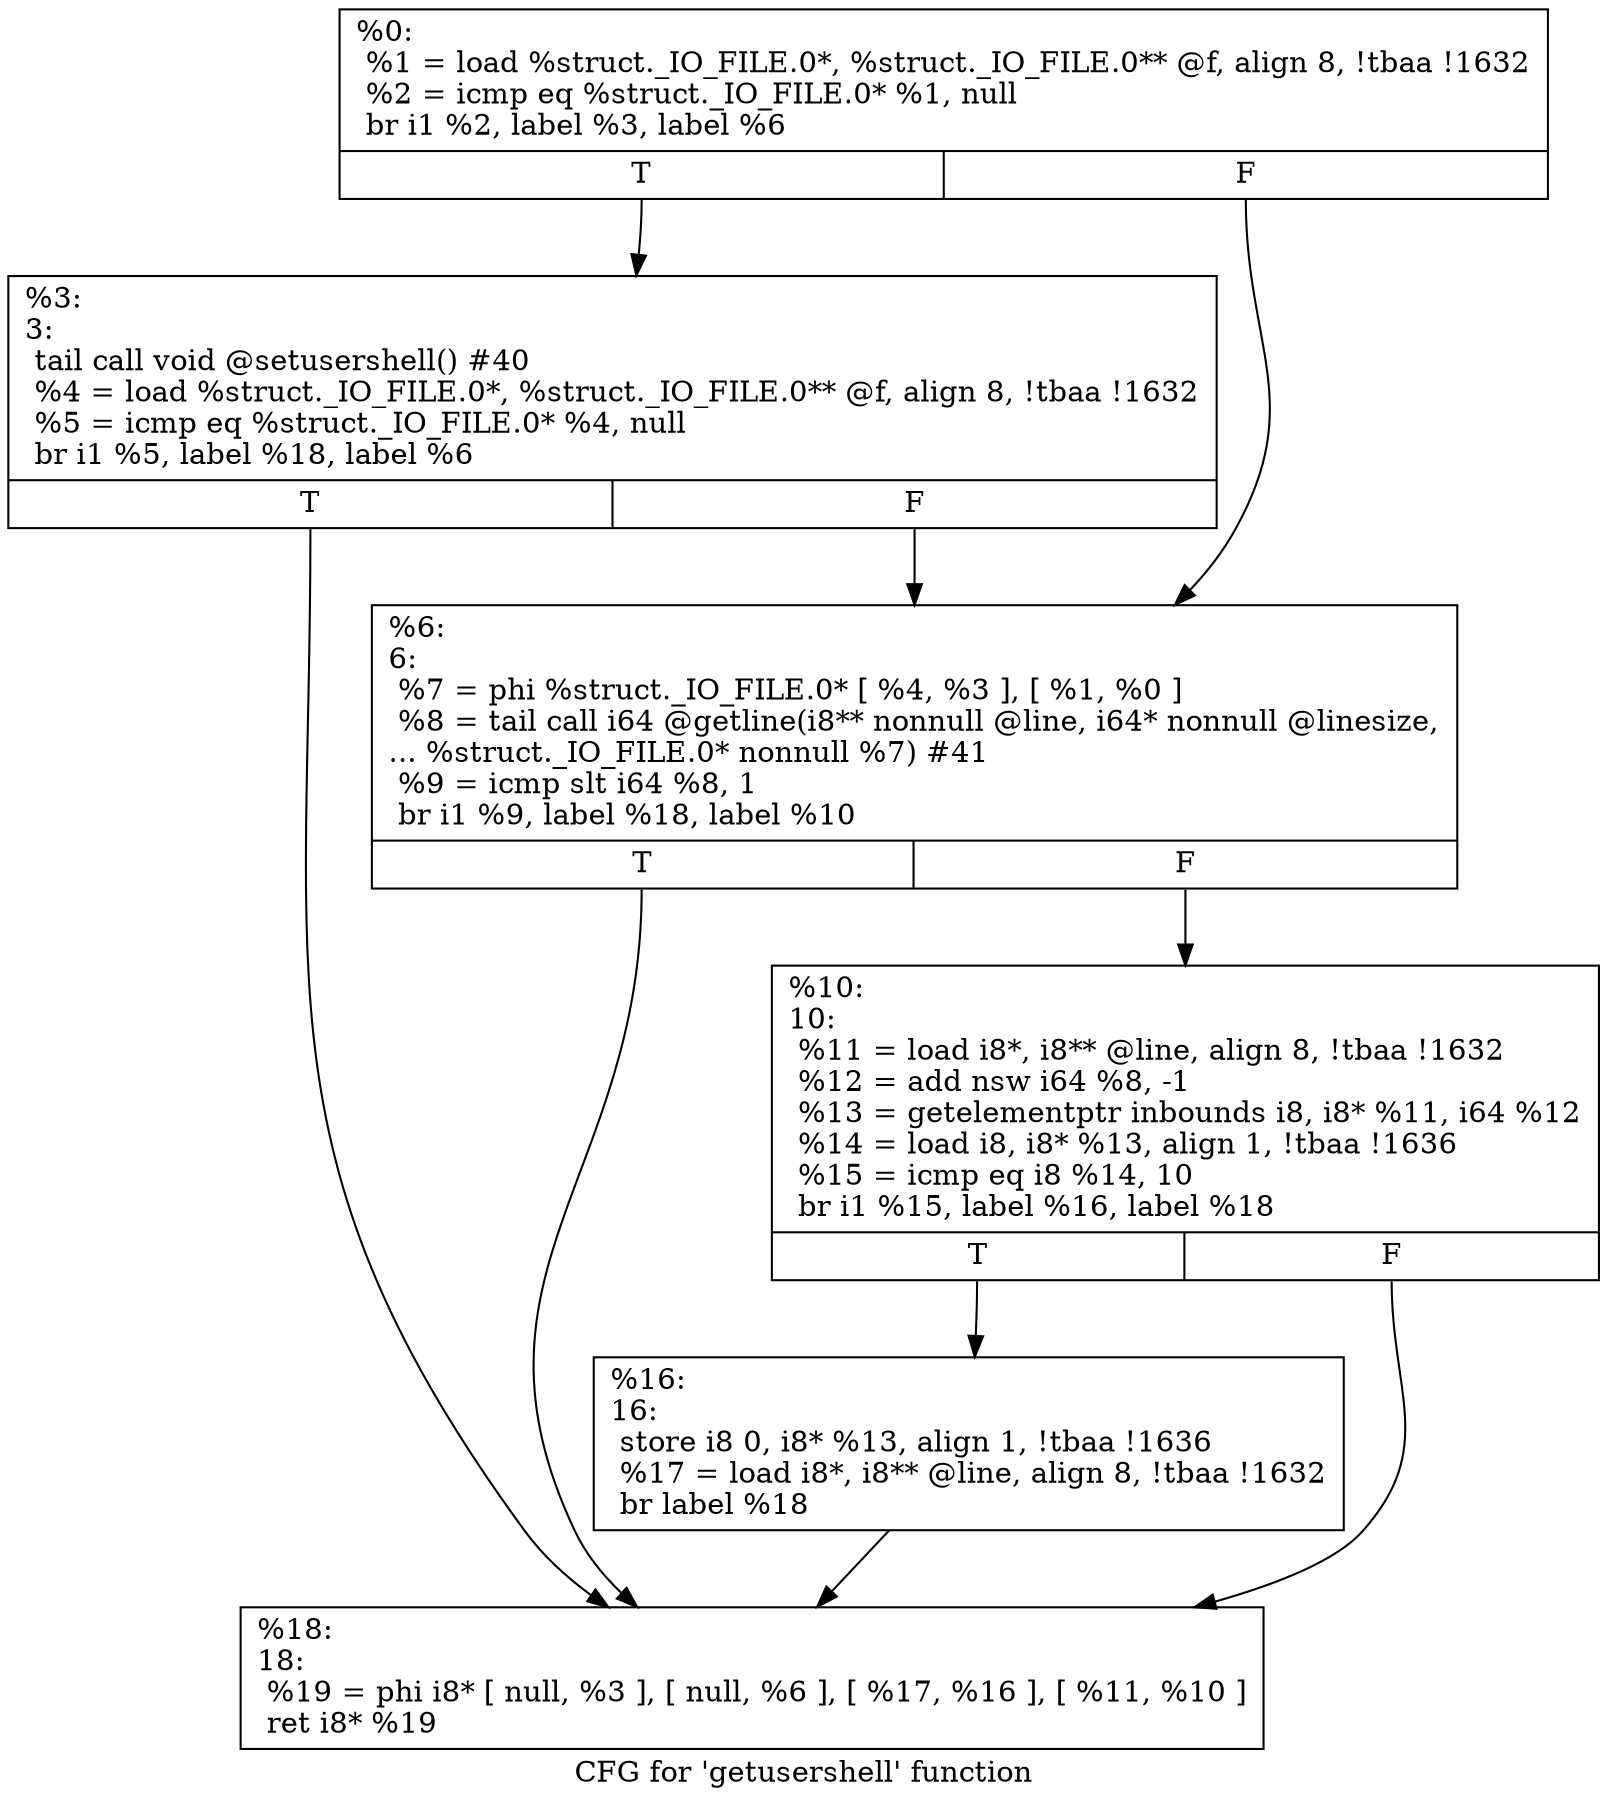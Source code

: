 digraph "CFG for 'getusershell' function" {
	label="CFG for 'getusershell' function";

	Node0x164a690 [shape=record,label="{%0:\l  %1 = load %struct._IO_FILE.0*, %struct._IO_FILE.0** @f, align 8, !tbaa !1632\l  %2 = icmp eq %struct._IO_FILE.0* %1, null\l  br i1 %2, label %3, label %6\l|{<s0>T|<s1>F}}"];
	Node0x164a690:s0 -> Node0x164a720;
	Node0x164a690:s1 -> Node0x164a770;
	Node0x164a720 [shape=record,label="{%3:\l3:                                                \l  tail call void @setusershell() #40\l  %4 = load %struct._IO_FILE.0*, %struct._IO_FILE.0** @f, align 8, !tbaa !1632\l  %5 = icmp eq %struct._IO_FILE.0* %4, null\l  br i1 %5, label %18, label %6\l|{<s0>T|<s1>F}}"];
	Node0x164a720:s0 -> Node0x164a860;
	Node0x164a720:s1 -> Node0x164a770;
	Node0x164a770 [shape=record,label="{%6:\l6:                                                \l  %7 = phi %struct._IO_FILE.0* [ %4, %3 ], [ %1, %0 ]\l  %8 = tail call i64 @getline(i8** nonnull @line, i64* nonnull @linesize,\l... %struct._IO_FILE.0* nonnull %7) #41\l  %9 = icmp slt i64 %8, 1\l  br i1 %9, label %18, label %10\l|{<s0>T|<s1>F}}"];
	Node0x164a770:s0 -> Node0x164a860;
	Node0x164a770:s1 -> Node0x164a7c0;
	Node0x164a7c0 [shape=record,label="{%10:\l10:                                               \l  %11 = load i8*, i8** @line, align 8, !tbaa !1632\l  %12 = add nsw i64 %8, -1\l  %13 = getelementptr inbounds i8, i8* %11, i64 %12\l  %14 = load i8, i8* %13, align 1, !tbaa !1636\l  %15 = icmp eq i8 %14, 10\l  br i1 %15, label %16, label %18\l|{<s0>T|<s1>F}}"];
	Node0x164a7c0:s0 -> Node0x164a810;
	Node0x164a7c0:s1 -> Node0x164a860;
	Node0x164a810 [shape=record,label="{%16:\l16:                                               \l  store i8 0, i8* %13, align 1, !tbaa !1636\l  %17 = load i8*, i8** @line, align 8, !tbaa !1632\l  br label %18\l}"];
	Node0x164a810 -> Node0x164a860;
	Node0x164a860 [shape=record,label="{%18:\l18:                                               \l  %19 = phi i8* [ null, %3 ], [ null, %6 ], [ %17, %16 ], [ %11, %10 ]\l  ret i8* %19\l}"];
}
